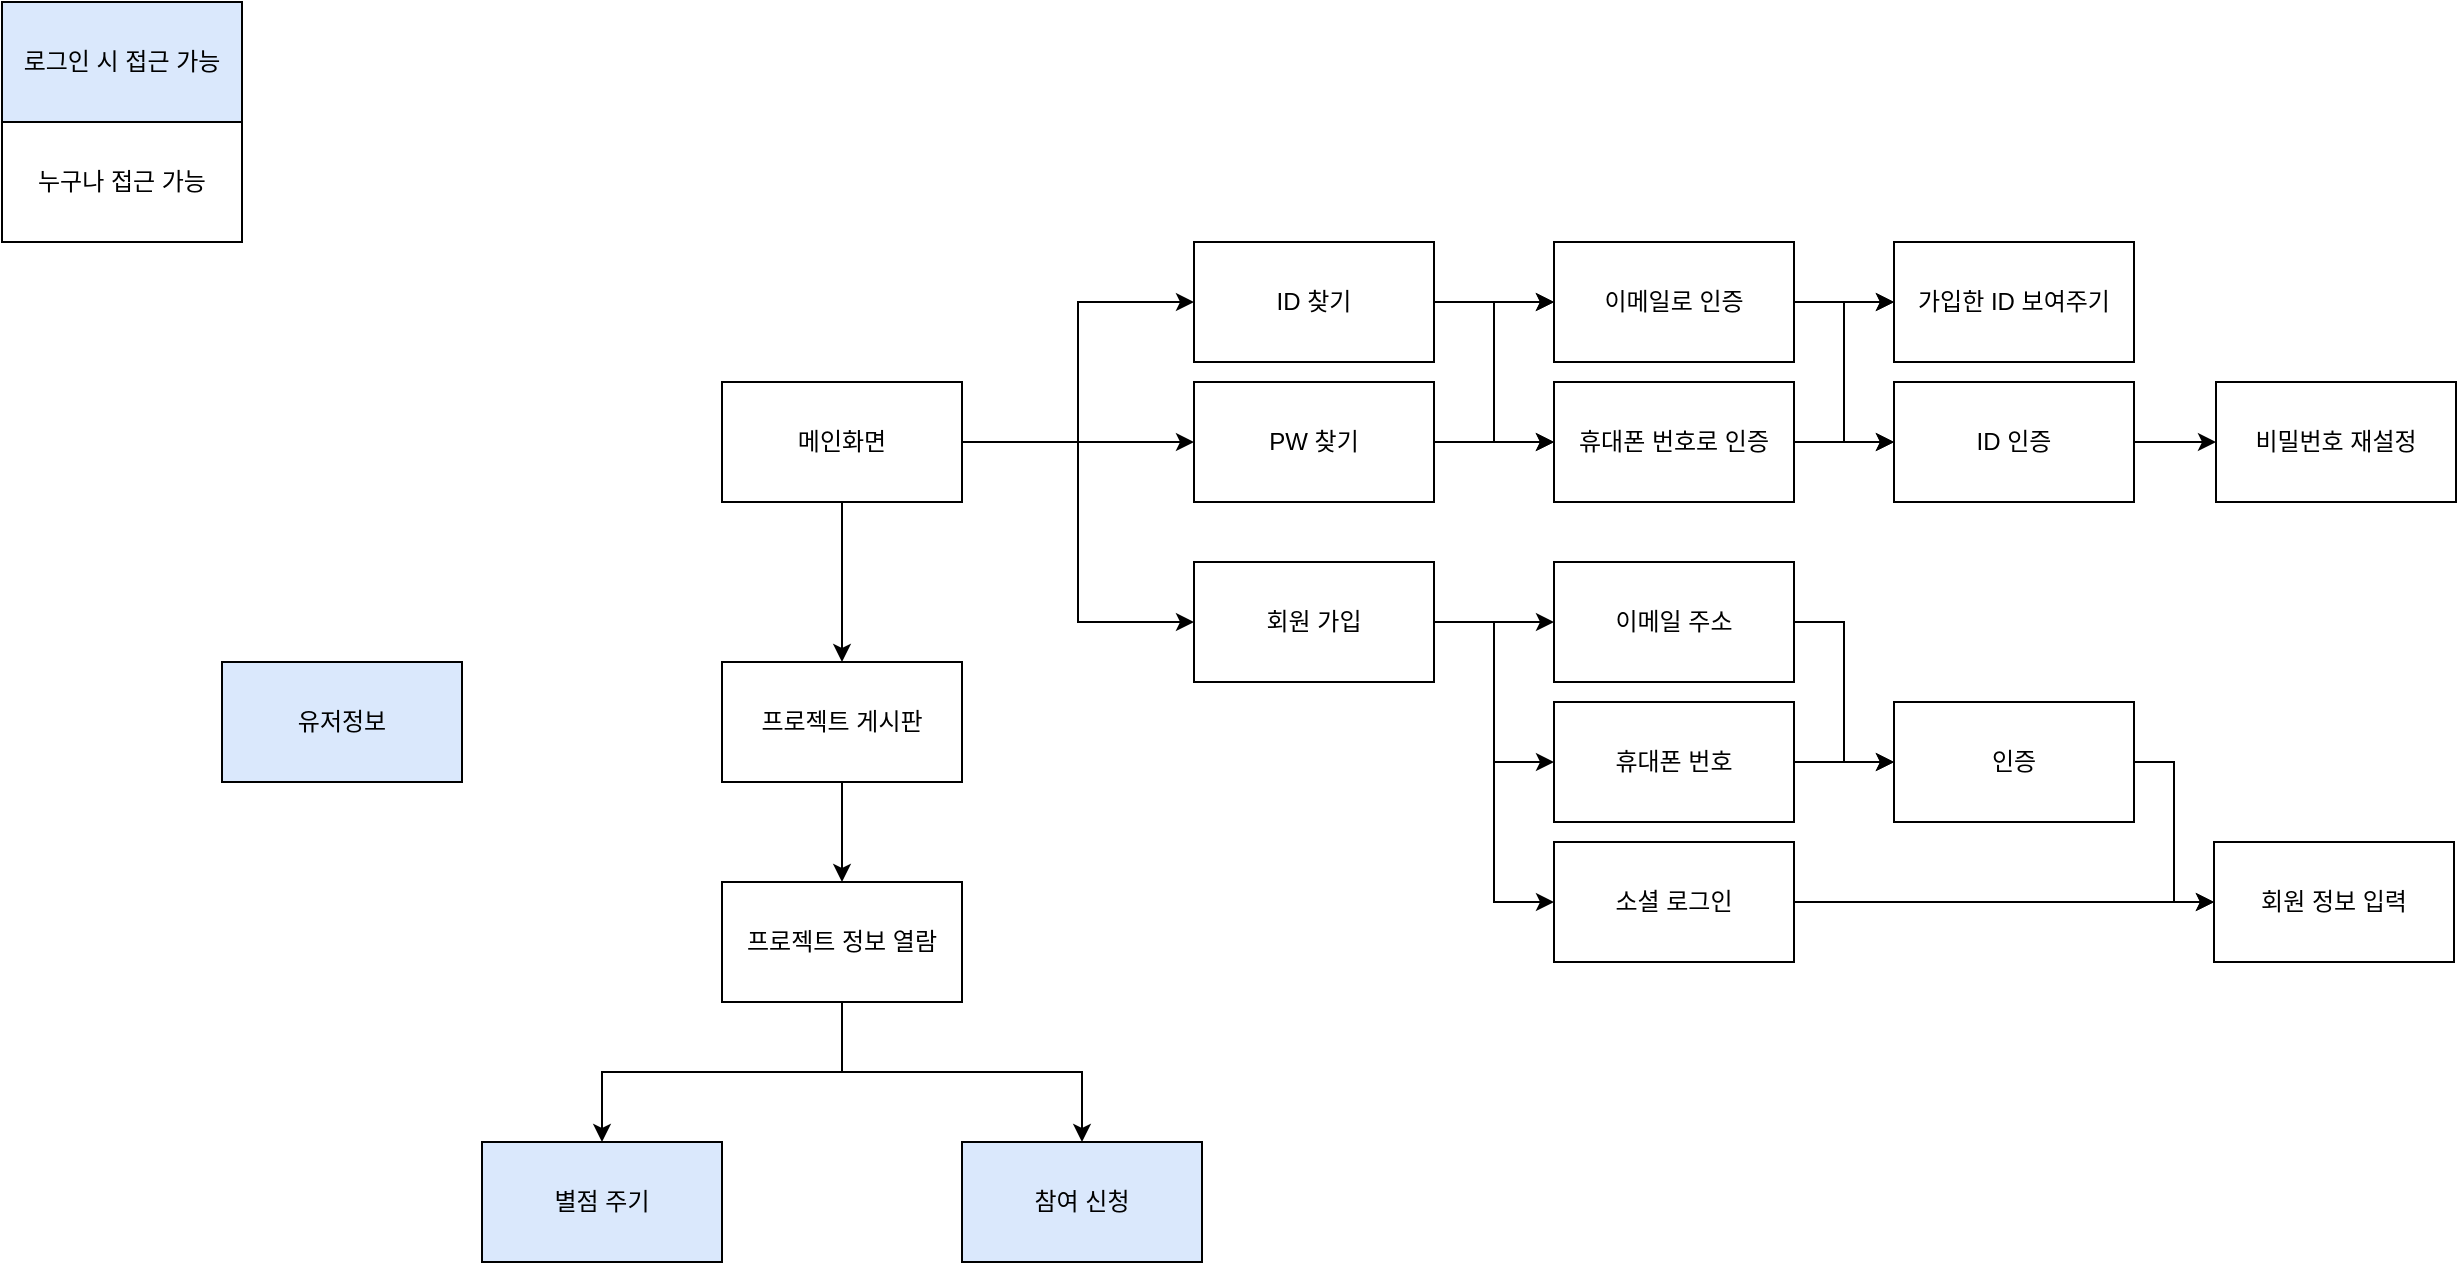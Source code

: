 <mxfile version="20.6.0" type="device"><diagram id="atNk6NkZzC9UexmLSURd" name="페이지-1"><mxGraphModel dx="1673" dy="885" grid="1" gridSize="10" guides="1" tooltips="1" connect="1" arrows="1" fold="1" page="1" pageScale="1" pageWidth="827" pageHeight="1169" math="0" shadow="0"><root><mxCell id="0"/><mxCell id="1" parent="0"/><mxCell id="_BKDXIkQk8l5Chyy_W0b-9" style="edgeStyle=orthogonalEdgeStyle;rounded=0;orthogonalLoop=1;jettySize=auto;html=1;exitX=0.5;exitY=1;exitDx=0;exitDy=0;entryX=0.5;entryY=0;entryDx=0;entryDy=0;" edge="1" parent="1" source="bjW0CAG0r6nxc3iP6hRu-25" target="_BKDXIkQk8l5Chyy_W0b-2"><mxGeometry relative="1" as="geometry"/></mxCell><mxCell id="_BKDXIkQk8l5Chyy_W0b-46" style="edgeStyle=orthogonalEdgeStyle;rounded=0;orthogonalLoop=1;jettySize=auto;html=1;exitX=1;exitY=0.5;exitDx=0;exitDy=0;entryX=0;entryY=0.5;entryDx=0;entryDy=0;" edge="1" parent="1" source="bjW0CAG0r6nxc3iP6hRu-25" target="_BKDXIkQk8l5Chyy_W0b-45"><mxGeometry relative="1" as="geometry"/></mxCell><mxCell id="_BKDXIkQk8l5Chyy_W0b-47" style="edgeStyle=orthogonalEdgeStyle;rounded=0;orthogonalLoop=1;jettySize=auto;html=1;exitX=1;exitY=0.5;exitDx=0;exitDy=0;entryX=0;entryY=0.5;entryDx=0;entryDy=0;" edge="1" parent="1" source="bjW0CAG0r6nxc3iP6hRu-25" target="_BKDXIkQk8l5Chyy_W0b-44"><mxGeometry relative="1" as="geometry"/></mxCell><mxCell id="_BKDXIkQk8l5Chyy_W0b-48" style="edgeStyle=orthogonalEdgeStyle;rounded=0;orthogonalLoop=1;jettySize=auto;html=1;exitX=1;exitY=0.5;exitDx=0;exitDy=0;entryX=0;entryY=0.5;entryDx=0;entryDy=0;" edge="1" parent="1" source="bjW0CAG0r6nxc3iP6hRu-25" target="_BKDXIkQk8l5Chyy_W0b-15"><mxGeometry relative="1" as="geometry"/></mxCell><mxCell id="bjW0CAG0r6nxc3iP6hRu-25" value="메인화면" style="rounded=0;whiteSpace=wrap;html=1;" parent="1" vertex="1"><mxGeometry x="360" y="190" width="120" height="60" as="geometry"/></mxCell><mxCell id="_BKDXIkQk8l5Chyy_W0b-17" style="edgeStyle=orthogonalEdgeStyle;rounded=0;orthogonalLoop=1;jettySize=auto;html=1;exitX=0.5;exitY=1;exitDx=0;exitDy=0;entryX=0.5;entryY=0;entryDx=0;entryDy=0;" edge="1" parent="1" source="_BKDXIkQk8l5Chyy_W0b-2" target="_BKDXIkQk8l5Chyy_W0b-14"><mxGeometry relative="1" as="geometry"/></mxCell><mxCell id="_BKDXIkQk8l5Chyy_W0b-2" value="프로젝트 게시판" style="rounded=0;whiteSpace=wrap;html=1;" vertex="1" parent="1"><mxGeometry x="360" y="330" width="120" height="60" as="geometry"/></mxCell><mxCell id="_BKDXIkQk8l5Chyy_W0b-3" value="유저정보" style="rounded=0;whiteSpace=wrap;html=1;fillColor=#dae8fc;strokeColor=#000000;" vertex="1" parent="1"><mxGeometry x="110" y="330" width="120" height="60" as="geometry"/></mxCell><mxCell id="_BKDXIkQk8l5Chyy_W0b-7" value="로그인 시 접근 가능" style="rounded=0;whiteSpace=wrap;html=1;fillColor=#dae8fc;strokeColor=#000000;" vertex="1" parent="1"><mxGeometry width="120" height="60" as="geometry"/></mxCell><mxCell id="_BKDXIkQk8l5Chyy_W0b-8" value="누구나 접근 가능" style="rounded=0;whiteSpace=wrap;html=1;" vertex="1" parent="1"><mxGeometry y="60" width="120" height="60" as="geometry"/></mxCell><mxCell id="_BKDXIkQk8l5Chyy_W0b-21" style="edgeStyle=orthogonalEdgeStyle;rounded=0;orthogonalLoop=1;jettySize=auto;html=1;exitX=0.5;exitY=1;exitDx=0;exitDy=0;entryX=0.5;entryY=0;entryDx=0;entryDy=0;" edge="1" parent="1" source="_BKDXIkQk8l5Chyy_W0b-14" target="_BKDXIkQk8l5Chyy_W0b-19"><mxGeometry relative="1" as="geometry"/></mxCell><mxCell id="_BKDXIkQk8l5Chyy_W0b-22" style="edgeStyle=orthogonalEdgeStyle;rounded=0;orthogonalLoop=1;jettySize=auto;html=1;exitX=0.5;exitY=1;exitDx=0;exitDy=0;entryX=0.5;entryY=0;entryDx=0;entryDy=0;" edge="1" parent="1" source="_BKDXIkQk8l5Chyy_W0b-14" target="_BKDXIkQk8l5Chyy_W0b-20"><mxGeometry relative="1" as="geometry"/></mxCell><mxCell id="_BKDXIkQk8l5Chyy_W0b-14" value="프로젝트 정보 열람" style="rounded=0;whiteSpace=wrap;html=1;" vertex="1" parent="1"><mxGeometry x="360" y="440" width="120" height="60" as="geometry"/></mxCell><mxCell id="_BKDXIkQk8l5Chyy_W0b-31" style="edgeStyle=orthogonalEdgeStyle;rounded=0;orthogonalLoop=1;jettySize=auto;html=1;exitX=1;exitY=0.5;exitDx=0;exitDy=0;entryX=0;entryY=0.5;entryDx=0;entryDy=0;" edge="1" parent="1" source="_BKDXIkQk8l5Chyy_W0b-15" target="_BKDXIkQk8l5Chyy_W0b-26"><mxGeometry relative="1" as="geometry"/></mxCell><mxCell id="_BKDXIkQk8l5Chyy_W0b-32" style="edgeStyle=orthogonalEdgeStyle;rounded=0;orthogonalLoop=1;jettySize=auto;html=1;exitX=1;exitY=0.5;exitDx=0;exitDy=0;entryX=0;entryY=0.5;entryDx=0;entryDy=0;" edge="1" parent="1" source="_BKDXIkQk8l5Chyy_W0b-15" target="_BKDXIkQk8l5Chyy_W0b-29"><mxGeometry relative="1" as="geometry"/></mxCell><mxCell id="_BKDXIkQk8l5Chyy_W0b-33" style="edgeStyle=orthogonalEdgeStyle;rounded=0;orthogonalLoop=1;jettySize=auto;html=1;exitX=1;exitY=0.5;exitDx=0;exitDy=0;entryX=0;entryY=0.5;entryDx=0;entryDy=0;" edge="1" parent="1" source="_BKDXIkQk8l5Chyy_W0b-15" target="_BKDXIkQk8l5Chyy_W0b-30"><mxGeometry relative="1" as="geometry"/></mxCell><mxCell id="_BKDXIkQk8l5Chyy_W0b-15" value="회원 가입" style="rounded=0;whiteSpace=wrap;html=1;" vertex="1" parent="1"><mxGeometry x="596" y="280" width="120" height="60" as="geometry"/></mxCell><mxCell id="_BKDXIkQk8l5Chyy_W0b-19" value="별점 주기" style="rounded=0;whiteSpace=wrap;html=1;fillColor=#dae8fc;strokeColor=#000000;" vertex="1" parent="1"><mxGeometry x="240" y="570" width="120" height="60" as="geometry"/></mxCell><mxCell id="_BKDXIkQk8l5Chyy_W0b-20" value="참여 신청" style="rounded=0;whiteSpace=wrap;html=1;fillColor=#dae8fc;strokeColor=#000000;" vertex="1" parent="1"><mxGeometry x="480" y="570" width="120" height="60" as="geometry"/></mxCell><mxCell id="_BKDXIkQk8l5Chyy_W0b-35" style="edgeStyle=orthogonalEdgeStyle;rounded=0;orthogonalLoop=1;jettySize=auto;html=1;exitX=1;exitY=0.5;exitDx=0;exitDy=0;entryX=0;entryY=0.5;entryDx=0;entryDy=0;" edge="1" parent="1" source="_BKDXIkQk8l5Chyy_W0b-26" target="_BKDXIkQk8l5Chyy_W0b-34"><mxGeometry relative="1" as="geometry"/></mxCell><mxCell id="_BKDXIkQk8l5Chyy_W0b-26" value="이메일 주소" style="rounded=0;whiteSpace=wrap;html=1;" vertex="1" parent="1"><mxGeometry x="776" y="280" width="120" height="60" as="geometry"/></mxCell><mxCell id="_BKDXIkQk8l5Chyy_W0b-36" style="edgeStyle=orthogonalEdgeStyle;rounded=0;orthogonalLoop=1;jettySize=auto;html=1;exitX=1;exitY=0.5;exitDx=0;exitDy=0;entryX=0;entryY=0.5;entryDx=0;entryDy=0;" edge="1" parent="1" source="_BKDXIkQk8l5Chyy_W0b-29" target="_BKDXIkQk8l5Chyy_W0b-34"><mxGeometry relative="1" as="geometry"/></mxCell><mxCell id="_BKDXIkQk8l5Chyy_W0b-29" value="휴대폰 번호" style="rounded=0;whiteSpace=wrap;html=1;" vertex="1" parent="1"><mxGeometry x="776" y="350" width="120" height="60" as="geometry"/></mxCell><mxCell id="_BKDXIkQk8l5Chyy_W0b-39" style="edgeStyle=orthogonalEdgeStyle;rounded=0;orthogonalLoop=1;jettySize=auto;html=1;exitX=1;exitY=0.5;exitDx=0;exitDy=0;entryX=0;entryY=0.5;entryDx=0;entryDy=0;" edge="1" parent="1" source="_BKDXIkQk8l5Chyy_W0b-30" target="_BKDXIkQk8l5Chyy_W0b-37"><mxGeometry relative="1" as="geometry"/></mxCell><mxCell id="_BKDXIkQk8l5Chyy_W0b-30" value="소셜 로그인" style="rounded=0;whiteSpace=wrap;html=1;" vertex="1" parent="1"><mxGeometry x="776" y="420" width="120" height="60" as="geometry"/></mxCell><mxCell id="_BKDXIkQk8l5Chyy_W0b-38" style="edgeStyle=orthogonalEdgeStyle;rounded=0;orthogonalLoop=1;jettySize=auto;html=1;exitX=1;exitY=0.5;exitDx=0;exitDy=0;entryX=0;entryY=0.5;entryDx=0;entryDy=0;" edge="1" parent="1" source="_BKDXIkQk8l5Chyy_W0b-34" target="_BKDXIkQk8l5Chyy_W0b-37"><mxGeometry relative="1" as="geometry"/></mxCell><mxCell id="_BKDXIkQk8l5Chyy_W0b-34" value="인증" style="rounded=0;whiteSpace=wrap;html=1;" vertex="1" parent="1"><mxGeometry x="946" y="350" width="120" height="60" as="geometry"/></mxCell><mxCell id="_BKDXIkQk8l5Chyy_W0b-37" value="회원 정보 입력" style="rounded=0;whiteSpace=wrap;html=1;" vertex="1" parent="1"><mxGeometry x="1106" y="420" width="120" height="60" as="geometry"/></mxCell><mxCell id="_BKDXIkQk8l5Chyy_W0b-64" style="edgeStyle=orthogonalEdgeStyle;rounded=0;orthogonalLoop=1;jettySize=auto;html=1;exitX=1;exitY=0.5;exitDx=0;exitDy=0;entryX=0;entryY=0.5;entryDx=0;entryDy=0;" edge="1" parent="1" source="_BKDXIkQk8l5Chyy_W0b-44" target="_BKDXIkQk8l5Chyy_W0b-49"><mxGeometry relative="1" as="geometry"/></mxCell><mxCell id="_BKDXIkQk8l5Chyy_W0b-65" style="edgeStyle=orthogonalEdgeStyle;rounded=0;orthogonalLoop=1;jettySize=auto;html=1;exitX=1;exitY=0.5;exitDx=0;exitDy=0;entryX=0;entryY=0.5;entryDx=0;entryDy=0;" edge="1" parent="1" source="_BKDXIkQk8l5Chyy_W0b-44" target="_BKDXIkQk8l5Chyy_W0b-50"><mxGeometry relative="1" as="geometry"/></mxCell><mxCell id="_BKDXIkQk8l5Chyy_W0b-44" value="PW 찾기" style="rounded=0;whiteSpace=wrap;html=1;" vertex="1" parent="1"><mxGeometry x="596" y="190" width="120" height="60" as="geometry"/></mxCell><mxCell id="_BKDXIkQk8l5Chyy_W0b-51" style="edgeStyle=orthogonalEdgeStyle;rounded=0;orthogonalLoop=1;jettySize=auto;html=1;exitX=1;exitY=0.5;exitDx=0;exitDy=0;entryX=0;entryY=0.5;entryDx=0;entryDy=0;" edge="1" parent="1" source="_BKDXIkQk8l5Chyy_W0b-45" target="_BKDXIkQk8l5Chyy_W0b-49"><mxGeometry relative="1" as="geometry"/></mxCell><mxCell id="_BKDXIkQk8l5Chyy_W0b-52" style="edgeStyle=orthogonalEdgeStyle;rounded=0;orthogonalLoop=1;jettySize=auto;html=1;exitX=1;exitY=0.5;exitDx=0;exitDy=0;entryX=0;entryY=0.5;entryDx=0;entryDy=0;" edge="1" parent="1" source="_BKDXIkQk8l5Chyy_W0b-45" target="_BKDXIkQk8l5Chyy_W0b-50"><mxGeometry relative="1" as="geometry"/></mxCell><mxCell id="_BKDXIkQk8l5Chyy_W0b-45" value="ID 찾기" style="rounded=0;whiteSpace=wrap;html=1;" vertex="1" parent="1"><mxGeometry x="596" y="120" width="120" height="60" as="geometry"/></mxCell><mxCell id="_BKDXIkQk8l5Chyy_W0b-55" style="edgeStyle=orthogonalEdgeStyle;rounded=0;orthogonalLoop=1;jettySize=auto;html=1;exitX=1;exitY=0.5;exitDx=0;exitDy=0;entryX=0;entryY=0.5;entryDx=0;entryDy=0;" edge="1" parent="1" source="_BKDXIkQk8l5Chyy_W0b-49" target="_BKDXIkQk8l5Chyy_W0b-53"><mxGeometry relative="1" as="geometry"/></mxCell><mxCell id="_BKDXIkQk8l5Chyy_W0b-62" style="edgeStyle=orthogonalEdgeStyle;rounded=0;orthogonalLoop=1;jettySize=auto;html=1;exitX=1;exitY=0.5;exitDx=0;exitDy=0;entryX=0;entryY=0.5;entryDx=0;entryDy=0;" edge="1" parent="1" source="_BKDXIkQk8l5Chyy_W0b-49" target="_BKDXIkQk8l5Chyy_W0b-56"><mxGeometry relative="1" as="geometry"/></mxCell><mxCell id="_BKDXIkQk8l5Chyy_W0b-49" value="휴대폰 번호로 인증" style="rounded=0;whiteSpace=wrap;html=1;" vertex="1" parent="1"><mxGeometry x="776" y="190" width="120" height="60" as="geometry"/></mxCell><mxCell id="_BKDXIkQk8l5Chyy_W0b-54" style="edgeStyle=orthogonalEdgeStyle;rounded=0;orthogonalLoop=1;jettySize=auto;html=1;exitX=1;exitY=0.5;exitDx=0;exitDy=0;entryX=0;entryY=0.5;entryDx=0;entryDy=0;" edge="1" parent="1" source="_BKDXIkQk8l5Chyy_W0b-50" target="_BKDXIkQk8l5Chyy_W0b-53"><mxGeometry relative="1" as="geometry"/></mxCell><mxCell id="_BKDXIkQk8l5Chyy_W0b-61" style="edgeStyle=orthogonalEdgeStyle;rounded=0;orthogonalLoop=1;jettySize=auto;html=1;exitX=1;exitY=0.5;exitDx=0;exitDy=0;entryX=0;entryY=0.5;entryDx=0;entryDy=0;" edge="1" parent="1" source="_BKDXIkQk8l5Chyy_W0b-50" target="_BKDXIkQk8l5Chyy_W0b-56"><mxGeometry relative="1" as="geometry"/></mxCell><mxCell id="_BKDXIkQk8l5Chyy_W0b-50" value="이메일로 인증" style="rounded=0;whiteSpace=wrap;html=1;" vertex="1" parent="1"><mxGeometry x="776" y="120" width="120" height="60" as="geometry"/></mxCell><mxCell id="_BKDXIkQk8l5Chyy_W0b-53" value="가입한 ID 보여주기" style="rounded=0;whiteSpace=wrap;html=1;" vertex="1" parent="1"><mxGeometry x="946" y="120" width="120" height="60" as="geometry"/></mxCell><mxCell id="_BKDXIkQk8l5Chyy_W0b-63" style="edgeStyle=orthogonalEdgeStyle;rounded=0;orthogonalLoop=1;jettySize=auto;html=1;exitX=1;exitY=0.5;exitDx=0;exitDy=0;entryX=0;entryY=0.5;entryDx=0;entryDy=0;" edge="1" parent="1" source="_BKDXIkQk8l5Chyy_W0b-56" target="_BKDXIkQk8l5Chyy_W0b-60"><mxGeometry relative="1" as="geometry"/></mxCell><mxCell id="_BKDXIkQk8l5Chyy_W0b-56" value="ID 인증" style="rounded=0;whiteSpace=wrap;html=1;" vertex="1" parent="1"><mxGeometry x="946" y="190" width="120" height="60" as="geometry"/></mxCell><mxCell id="_BKDXIkQk8l5Chyy_W0b-60" value="비밀번호 재설정" style="rounded=0;whiteSpace=wrap;html=1;" vertex="1" parent="1"><mxGeometry x="1107" y="190" width="120" height="60" as="geometry"/></mxCell></root></mxGraphModel></diagram></mxfile>